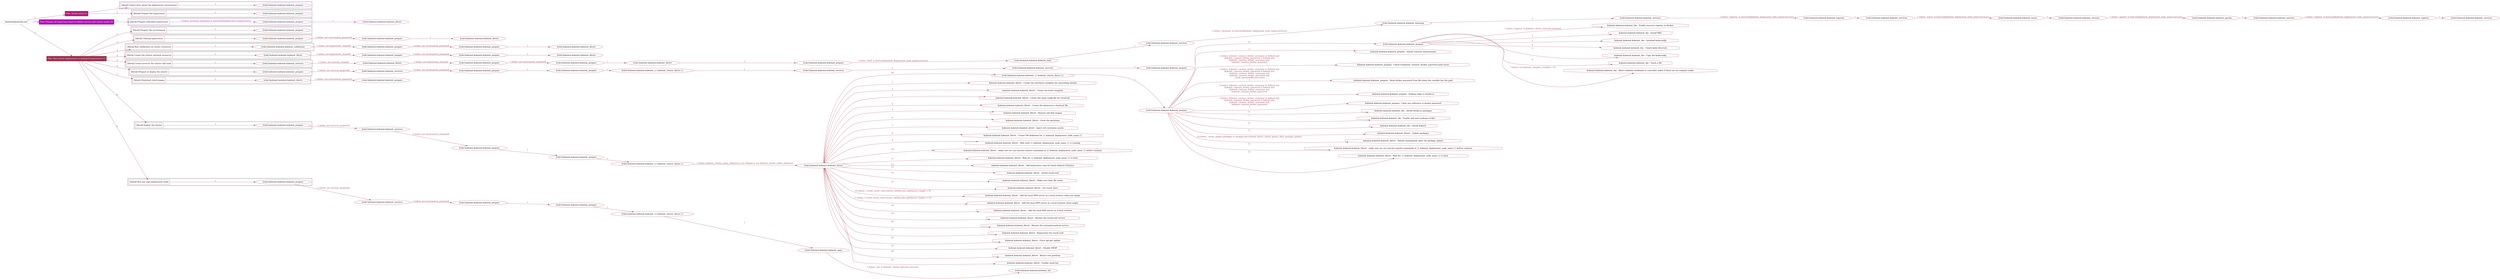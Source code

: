 digraph {
	graph [concentrate=true ordering=in rankdir=LR ratio=fill]
	edge [esep=5 sep=10]
	"kubeinit/playbook.yml" [id=root_node style=dotted]
	play_5dd5c391 [label="Play: Initial setup (1)" color="#af1d78" fontcolor="#ffffff" id=play_5dd5c391 shape=box style=filled tooltip=localhost]
	"kubeinit/playbook.yml" -> play_5dd5c391 [label="1 " color="#af1d78" fontcolor="#af1d78" id=edge_559ef8f7 labeltooltip="1 " tooltip="1 "]
	subgraph "kubeinit.kubeinit.kubeinit_prepare" {
		role_d53fbc7b [label="[role] kubeinit.kubeinit.kubeinit_prepare" color="#af1d78" id=role_d53fbc7b tooltip="kubeinit.kubeinit.kubeinit_prepare"]
	}
	subgraph "kubeinit.kubeinit.kubeinit_prepare" {
		role_564a8e4f [label="[role] kubeinit.kubeinit.kubeinit_prepare" color="#af1d78" id=role_564a8e4f tooltip="kubeinit.kubeinit.kubeinit_prepare"]
	}
	subgraph "Play: Initial setup (1)" {
		play_5dd5c391 -> block_3c5d9a2f [label=1 color="#af1d78" fontcolor="#af1d78" id=edge_f385c18a labeltooltip=1 tooltip=1]
		subgraph cluster_block_3c5d9a2f {
			block_3c5d9a2f [label="[block] Gather facts about the deployment environment" color="#af1d78" id=block_3c5d9a2f labeltooltip="Gather facts about the deployment environment" shape=box tooltip="Gather facts about the deployment environment"]
			block_3c5d9a2f -> role_d53fbc7b [label="1 " color="#af1d78" fontcolor="#af1d78" id=edge_14e29054 labeltooltip="1 " tooltip="1 "]
		}
		play_5dd5c391 -> block_4881af11 [label=2 color="#af1d78" fontcolor="#af1d78" id=edge_8399fa32 labeltooltip=2 tooltip=2]
		subgraph cluster_block_4881af11 {
			block_4881af11 [label="[block] Prepare the hypervisors" color="#af1d78" id=block_4881af11 labeltooltip="Prepare the hypervisors" shape=box tooltip="Prepare the hypervisors"]
			block_4881af11 -> role_564a8e4f [label="1 " color="#af1d78" fontcolor="#af1d78" id=edge_78f0b8b4 labeltooltip="1 " tooltip="1 "]
		}
	}
	play_f813817c [label="Play: Prepare all hypervisor hosts to deploy service and cluster nodes (0)" color="#b314b8" fontcolor="#ffffff" id=play_f813817c shape=box style=filled tooltip="Play: Prepare all hypervisor hosts to deploy service and cluster nodes (0)"]
	"kubeinit/playbook.yml" -> play_f813817c [label="2 " color="#b314b8" fontcolor="#b314b8" id=edge_cd6e5323 labeltooltip="2 " tooltip="2 "]
	subgraph "kubeinit.kubeinit.kubeinit_libvirt" {
		role_ce309c26 [label="[role] kubeinit.kubeinit.kubeinit_libvirt" color="#b314b8" id=role_ce309c26 tooltip="kubeinit.kubeinit.kubeinit_libvirt"]
	}
	subgraph "kubeinit.kubeinit.kubeinit_prepare" {
		role_69d53fec [label="[role] kubeinit.kubeinit.kubeinit_prepare" color="#b314b8" id=role_69d53fec tooltip="kubeinit.kubeinit.kubeinit_prepare"]
		role_69d53fec -> role_ce309c26 [label="1 " color="#b314b8" fontcolor="#b314b8" id=edge_1f736497 labeltooltip="1 " tooltip="1 "]
	}
	subgraph "Play: Prepare all hypervisor hosts to deploy service and cluster nodes (0)" {
		play_f813817c -> block_1de55a0c [label=1 color="#b314b8" fontcolor="#b314b8" id=edge_7cdb6e73 labeltooltip=1 tooltip=1]
		subgraph cluster_block_1de55a0c {
			block_1de55a0c [label="[block] Prepare individual hypervisors" color="#b314b8" id=block_1de55a0c labeltooltip="Prepare individual hypervisors" shape=box tooltip="Prepare individual hypervisors"]
			block_1de55a0c -> role_69d53fec [label="1 [when: inventory_hostname in hostvars['kubeinit-facts'].hypervisors]" color="#b314b8" fontcolor="#b314b8" id=edge_7bb1184c labeltooltip="1 [when: inventory_hostname in hostvars['kubeinit-facts'].hypervisors]" tooltip="1 [when: inventory_hostname in hostvars['kubeinit-facts'].hypervisors]"]
		}
	}
	play_48ee7562 [label="Play: Run cluster deployment on prepared hypervisors (1)" color="#9b314c" fontcolor="#ffffff" id=play_48ee7562 shape=box style=filled tooltip=localhost]
	"kubeinit/playbook.yml" -> play_48ee7562 [label="3 " color="#9b314c" fontcolor="#9b314c" id=edge_07d4e2d3 labeltooltip="3 " tooltip="3 "]
	subgraph "kubeinit.kubeinit.kubeinit_prepare" {
		role_509a771e [label="[role] kubeinit.kubeinit.kubeinit_prepare" color="#9b314c" id=role_509a771e tooltip="kubeinit.kubeinit.kubeinit_prepare"]
	}
	subgraph "kubeinit.kubeinit.kubeinit_libvirt" {
		role_7a7dd5fb [label="[role] kubeinit.kubeinit.kubeinit_libvirt" color="#9b314c" id=role_7a7dd5fb tooltip="kubeinit.kubeinit.kubeinit_libvirt"]
	}
	subgraph "kubeinit.kubeinit.kubeinit_prepare" {
		role_e8963a52 [label="[role] kubeinit.kubeinit.kubeinit_prepare" color="#9b314c" id=role_e8963a52 tooltip="kubeinit.kubeinit.kubeinit_prepare"]
		role_e8963a52 -> role_7a7dd5fb [label="1 " color="#9b314c" fontcolor="#9b314c" id=edge_0b75ec67 labeltooltip="1 " tooltip="1 "]
	}
	subgraph "kubeinit.kubeinit.kubeinit_prepare" {
		role_73508c2a [label="[role] kubeinit.kubeinit.kubeinit_prepare" color="#9b314c" id=role_73508c2a tooltip="kubeinit.kubeinit.kubeinit_prepare"]
		role_73508c2a -> role_e8963a52 [label="1 [when: not environment_prepared]" color="#9b314c" fontcolor="#9b314c" id=edge_33cba9ad labeltooltip="1 [when: not environment_prepared]" tooltip="1 [when: not environment_prepared]"]
	}
	subgraph "kubeinit.kubeinit.kubeinit_libvirt" {
		role_46089ff5 [label="[role] kubeinit.kubeinit.kubeinit_libvirt" color="#9b314c" id=role_46089ff5 tooltip="kubeinit.kubeinit.kubeinit_libvirt"]
	}
	subgraph "kubeinit.kubeinit.kubeinit_prepare" {
		role_86b29a49 [label="[role] kubeinit.kubeinit.kubeinit_prepare" color="#9b314c" id=role_86b29a49 tooltip="kubeinit.kubeinit.kubeinit_prepare"]
		role_86b29a49 -> role_46089ff5 [label="1 " color="#9b314c" fontcolor="#9b314c" id=edge_cdcfa5fc labeltooltip="1 " tooltip="1 "]
	}
	subgraph "kubeinit.kubeinit.kubeinit_prepare" {
		role_a8bf4f70 [label="[role] kubeinit.kubeinit.kubeinit_prepare" color="#9b314c" id=role_a8bf4f70 tooltip="kubeinit.kubeinit.kubeinit_prepare"]
		role_a8bf4f70 -> role_86b29a49 [label="1 [when: not environment_prepared]" color="#9b314c" fontcolor="#9b314c" id=edge_f0246670 labeltooltip="1 [when: not environment_prepared]" tooltip="1 [when: not environment_prepared]"]
	}
	subgraph "kubeinit.kubeinit.kubeinit_validations" {
		role_02afb123 [label="[role] kubeinit.kubeinit.kubeinit_validations" color="#9b314c" id=role_02afb123 tooltip="kubeinit.kubeinit.kubeinit_validations"]
		role_02afb123 -> role_a8bf4f70 [label="1 [when: not hypervisors_cleaned]" color="#9b314c" fontcolor="#9b314c" id=edge_0f9a520e labeltooltip="1 [when: not hypervisors_cleaned]" tooltip="1 [when: not hypervisors_cleaned]"]
	}
	subgraph "kubeinit.kubeinit.kubeinit_libvirt" {
		role_ee77c01b [label="[role] kubeinit.kubeinit.kubeinit_libvirt" color="#9b314c" id=role_ee77c01b tooltip="kubeinit.kubeinit.kubeinit_libvirt"]
	}
	subgraph "kubeinit.kubeinit.kubeinit_prepare" {
		role_8ec5a3e8 [label="[role] kubeinit.kubeinit.kubeinit_prepare" color="#9b314c" id=role_8ec5a3e8 tooltip="kubeinit.kubeinit.kubeinit_prepare"]
		role_8ec5a3e8 -> role_ee77c01b [label="1 " color="#9b314c" fontcolor="#9b314c" id=edge_e6f3ee3d labeltooltip="1 " tooltip="1 "]
	}
	subgraph "kubeinit.kubeinit.kubeinit_prepare" {
		role_ed32ac40 [label="[role] kubeinit.kubeinit.kubeinit_prepare" color="#9b314c" id=role_ed32ac40 tooltip="kubeinit.kubeinit.kubeinit_prepare"]
		role_ed32ac40 -> role_8ec5a3e8 [label="1 [when: not environment_prepared]" color="#9b314c" fontcolor="#9b314c" id=edge_f5418c04 labeltooltip="1 [when: not environment_prepared]" tooltip="1 [when: not environment_prepared]"]
	}
	subgraph "kubeinit.kubeinit.kubeinit_libvirt" {
		role_0de33bde [label="[role] kubeinit.kubeinit.kubeinit_libvirt" color="#9b314c" id=role_0de33bde tooltip="kubeinit.kubeinit.kubeinit_libvirt"]
		role_0de33bde -> role_ed32ac40 [label="1 [when: not hypervisors_cleaned]" color="#9b314c" fontcolor="#9b314c" id=edge_2a0d2163 labeltooltip="1 [when: not hypervisors_cleaned]" tooltip="1 [when: not hypervisors_cleaned]"]
	}
	subgraph "kubeinit.kubeinit.kubeinit_services" {
		role_1e9e5152 [label="[role] kubeinit.kubeinit.kubeinit_services" color="#9b314c" id=role_1e9e5152 tooltip="kubeinit.kubeinit.kubeinit_services"]
	}
	subgraph "kubeinit.kubeinit.kubeinit_registry" {
		role_c7410b63 [label="[role] kubeinit.kubeinit.kubeinit_registry" color="#9b314c" id=role_c7410b63 tooltip="kubeinit.kubeinit.kubeinit_registry"]
		role_c7410b63 -> role_1e9e5152 [label="1 " color="#9b314c" fontcolor="#9b314c" id=edge_b5fbe653 labeltooltip="1 " tooltip="1 "]
	}
	subgraph "kubeinit.kubeinit.kubeinit_services" {
		role_a56a739d [label="[role] kubeinit.kubeinit.kubeinit_services" color="#9b314c" id=role_a56a739d tooltip="kubeinit.kubeinit.kubeinit_services"]
		role_a56a739d -> role_c7410b63 [label="1 [when: 'registry' in hostvars[kubeinit_deployment_node_name].services]" color="#9b314c" fontcolor="#9b314c" id=edge_1089bbfe labeltooltip="1 [when: 'registry' in hostvars[kubeinit_deployment_node_name].services]" tooltip="1 [when: 'registry' in hostvars[kubeinit_deployment_node_name].services]"]
	}
	subgraph "kubeinit.kubeinit.kubeinit_apache" {
		role_91fabdee [label="[role] kubeinit.kubeinit.kubeinit_apache" color="#9b314c" id=role_91fabdee tooltip="kubeinit.kubeinit.kubeinit_apache"]
		role_91fabdee -> role_a56a739d [label="1 " color="#9b314c" fontcolor="#9b314c" id=edge_638d59bf labeltooltip="1 " tooltip="1 "]
	}
	subgraph "kubeinit.kubeinit.kubeinit_services" {
		role_2bfdaaee [label="[role] kubeinit.kubeinit.kubeinit_services" color="#9b314c" id=role_2bfdaaee tooltip="kubeinit.kubeinit.kubeinit_services"]
		role_2bfdaaee -> role_91fabdee [label="1 [when: 'apache' in hostvars[kubeinit_deployment_node_name].services]" color="#9b314c" fontcolor="#9b314c" id=edge_67458672 labeltooltip="1 [when: 'apache' in hostvars[kubeinit_deployment_node_name].services]" tooltip="1 [when: 'apache' in hostvars[kubeinit_deployment_node_name].services]"]
	}
	subgraph "kubeinit.kubeinit.kubeinit_nexus" {
		role_5ef3835c [label="[role] kubeinit.kubeinit.kubeinit_nexus" color="#9b314c" id=role_5ef3835c tooltip="kubeinit.kubeinit.kubeinit_nexus"]
		role_5ef3835c -> role_2bfdaaee [label="1 " color="#9b314c" fontcolor="#9b314c" id=edge_23c71780 labeltooltip="1 " tooltip="1 "]
	}
	subgraph "kubeinit.kubeinit.kubeinit_services" {
		role_a2f960a2 [label="[role] kubeinit.kubeinit.kubeinit_services" color="#9b314c" id=role_a2f960a2 tooltip="kubeinit.kubeinit.kubeinit_services"]
		role_a2f960a2 -> role_5ef3835c [label="1 [when: 'nexus' in hostvars[kubeinit_deployment_node_name].services]" color="#9b314c" fontcolor="#9b314c" id=edge_63c47e21 labeltooltip="1 [when: 'nexus' in hostvars[kubeinit_deployment_node_name].services]" tooltip="1 [when: 'nexus' in hostvars[kubeinit_deployment_node_name].services]"]
	}
	subgraph "kubeinit.kubeinit.kubeinit_haproxy" {
		role_51a8be13 [label="[role] kubeinit.kubeinit.kubeinit_haproxy" color="#9b314c" id=role_51a8be13 tooltip="kubeinit.kubeinit.kubeinit_haproxy"]
		role_51a8be13 -> role_a2f960a2 [label="1 " color="#9b314c" fontcolor="#9b314c" id=edge_194002f8 labeltooltip="1 " tooltip="1 "]
	}
	subgraph "kubeinit.kubeinit.kubeinit_services" {
		role_fba7ea27 [label="[role] kubeinit.kubeinit.kubeinit_services" color="#9b314c" id=role_fba7ea27 tooltip="kubeinit.kubeinit.kubeinit_services"]
		role_fba7ea27 -> role_51a8be13 [label="1 [when: 'haproxy' in hostvars[kubeinit_deployment_node_name].services]" color="#9b314c" fontcolor="#9b314c" id=edge_2c0f5580 labeltooltip="1 [when: 'haproxy' in hostvars[kubeinit_deployment_node_name].services]" tooltip="1 [when: 'haproxy' in hostvars[kubeinit_deployment_node_name].services]"]
	}
	subgraph "kubeinit.kubeinit.kubeinit_dnsmasq" {
		role_aad7f8f3 [label="[role] kubeinit.kubeinit.kubeinit_dnsmasq" color="#9b314c" id=role_aad7f8f3 tooltip="kubeinit.kubeinit.kubeinit_dnsmasq"]
		role_aad7f8f3 -> role_fba7ea27 [label="1 " color="#9b314c" fontcolor="#9b314c" id=edge_db4f112c labeltooltip="1 " tooltip="1 "]
	}
	subgraph "kubeinit.kubeinit.kubeinit_services" {
		role_b7d081fc [label="[role] kubeinit.kubeinit.kubeinit_services" color="#9b314c" id=role_b7d081fc tooltip="kubeinit.kubeinit.kubeinit_services"]
		role_b7d081fc -> role_aad7f8f3 [label="1 [when: 'dnsmasq' in hostvars[kubeinit_deployment_node_name].services]" color="#9b314c" fontcolor="#9b314c" id=edge_1d557527 labeltooltip="1 [when: 'dnsmasq' in hostvars[kubeinit_deployment_node_name].services]" tooltip="1 [when: 'dnsmasq' in hostvars[kubeinit_deployment_node_name].services]"]
	}
	subgraph "kubeinit.kubeinit.kubeinit_bind" {
		role_7096c47a [label="[role] kubeinit.kubeinit.kubeinit_bind" color="#9b314c" id=role_7096c47a tooltip="kubeinit.kubeinit.kubeinit_bind"]
		role_7096c47a -> role_b7d081fc [label="1 " color="#9b314c" fontcolor="#9b314c" id=edge_8a1cb670 labeltooltip="1 " tooltip="1 "]
	}
	subgraph "kubeinit.kubeinit.kubeinit_prepare" {
		role_01e5e150 [label="[role] kubeinit.kubeinit.kubeinit_prepare" color="#9b314c" id=role_01e5e150 tooltip="kubeinit.kubeinit.kubeinit_prepare"]
		role_01e5e150 -> role_7096c47a [label="1 [when: 'bind' in hostvars[kubeinit_deployment_node_name].services]" color="#9b314c" fontcolor="#9b314c" id=edge_7dada013 labeltooltip="1 [when: 'bind' in hostvars[kubeinit_deployment_node_name].services]" tooltip="1 [when: 'bind' in hostvars[kubeinit_deployment_node_name].services]"]
	}
	subgraph "kubeinit.kubeinit.kubeinit_libvirt" {
		role_cf0a2115 [label="[role] kubeinit.kubeinit.kubeinit_libvirt" color="#9b314c" id=role_cf0a2115 tooltip="kubeinit.kubeinit.kubeinit_libvirt"]
		role_cf0a2115 -> role_01e5e150 [label="1 " color="#9b314c" fontcolor="#9b314c" id=edge_abe80b82 labeltooltip="1 " tooltip="1 "]
	}
	subgraph "kubeinit.kubeinit.kubeinit_prepare" {
		role_fe4b487c [label="[role] kubeinit.kubeinit.kubeinit_prepare" color="#9b314c" id=role_fe4b487c tooltip="kubeinit.kubeinit.kubeinit_prepare"]
		role_fe4b487c -> role_cf0a2115 [label="1 " color="#9b314c" fontcolor="#9b314c" id=edge_88fc867c labeltooltip="1 " tooltip="1 "]
	}
	subgraph "kubeinit.kubeinit.kubeinit_prepare" {
		role_39b86284 [label="[role] kubeinit.kubeinit.kubeinit_prepare" color="#9b314c" id=role_39b86284 tooltip="kubeinit.kubeinit.kubeinit_prepare"]
		role_39b86284 -> role_fe4b487c [label="1 [when: not environment_prepared]" color="#9b314c" fontcolor="#9b314c" id=edge_f6986c6c labeltooltip="1 [when: not environment_prepared]" tooltip="1 [when: not environment_prepared]"]
	}
	subgraph "kubeinit.kubeinit.kubeinit_libvirt" {
		role_86684ffd [label="[role] kubeinit.kubeinit.kubeinit_libvirt" color="#9b314c" id=role_86684ffd tooltip="kubeinit.kubeinit.kubeinit_libvirt"]
		role_86684ffd -> role_39b86284 [label="1 [when: not hypervisors_cleaned]" color="#9b314c" fontcolor="#9b314c" id=edge_5d7650a3 labeltooltip="1 [when: not hypervisors_cleaned]" tooltip="1 [when: not hypervisors_cleaned]"]
	}
	subgraph "kubeinit.kubeinit.kubeinit_services" {
		role_2d5d62a8 [label="[role] kubeinit.kubeinit.kubeinit_services" color="#9b314c" id=role_2d5d62a8 tooltip="kubeinit.kubeinit.kubeinit_services"]
		role_2d5d62a8 -> role_86684ffd [label="1 [when: not network_created]" color="#9b314c" fontcolor="#9b314c" id=edge_f4e64e56 labeltooltip="1 [when: not network_created]" tooltip="1 [when: not network_created]"]
	}
	subgraph "kubeinit.kubeinit.kubeinit_prepare" {
		role_f03bde4c [label="[role] kubeinit.kubeinit.kubeinit_prepare" color="#9b314c" id=role_f03bde4c tooltip="kubeinit.kubeinit.kubeinit_prepare"]
	}
	subgraph "kubeinit.kubeinit.kubeinit_services" {
		role_731f6a24 [label="[role] kubeinit.kubeinit.kubeinit_services" color="#9b314c" id=role_731f6a24 tooltip="kubeinit.kubeinit.kubeinit_services"]
		role_731f6a24 -> role_f03bde4c [label="1 " color="#9b314c" fontcolor="#9b314c" id=edge_98b722db labeltooltip="1 " tooltip="1 "]
	}
	subgraph "kubeinit.kubeinit.kubeinit_services" {
		role_6bbdc6de [label="[role] kubeinit.kubeinit.kubeinit_services" color="#9b314c" id=role_6bbdc6de tooltip="kubeinit.kubeinit.kubeinit_services"]
		role_6bbdc6de -> role_731f6a24 [label="1 " color="#9b314c" fontcolor="#9b314c" id=edge_2887fdca labeltooltip="1 " tooltip="1 "]
	}
	subgraph "kubeinit.kubeinit.kubeinit_{{ kubeinit_cluster_distro }}" {
		role_19f9a447 [label="[role] kubeinit.kubeinit.kubeinit_{{ kubeinit_cluster_distro }}" color="#9b314c" id=role_19f9a447 tooltip="kubeinit.kubeinit.kubeinit_{{ kubeinit_cluster_distro }}"]
		role_19f9a447 -> role_6bbdc6de [label="1 " color="#9b314c" fontcolor="#9b314c" id=edge_740e9a60 labeltooltip="1 " tooltip="1 "]
	}
	subgraph "kubeinit.kubeinit.kubeinit_prepare" {
		role_68f159a6 [label="[role] kubeinit.kubeinit.kubeinit_prepare" color="#9b314c" id=role_68f159a6 tooltip="kubeinit.kubeinit.kubeinit_prepare"]
		role_68f159a6 -> role_19f9a447 [label="1 " color="#9b314c" fontcolor="#9b314c" id=edge_511cc197 labeltooltip="1 " tooltip="1 "]
	}
	subgraph "kubeinit.kubeinit.kubeinit_prepare" {
		role_5ac70c19 [label="[role] kubeinit.kubeinit.kubeinit_prepare" color="#9b314c" id=role_5ac70c19 tooltip="kubeinit.kubeinit.kubeinit_prepare"]
		role_5ac70c19 -> role_68f159a6 [label="1 " color="#9b314c" fontcolor="#9b314c" id=edge_3e19ac3a labeltooltip="1 " tooltip="1 "]
	}
	subgraph "kubeinit.kubeinit.kubeinit_services" {
		role_e7da9b86 [label="[role] kubeinit.kubeinit.kubeinit_services" color="#9b314c" id=role_e7da9b86 tooltip="kubeinit.kubeinit.kubeinit_services"]
		role_e7da9b86 -> role_5ac70c19 [label="1 [when: not environment_prepared]" color="#9b314c" fontcolor="#9b314c" id=edge_f0e6945b labeltooltip="1 [when: not environment_prepared]" tooltip="1 [when: not environment_prepared]"]
	}
	subgraph "kubeinit.kubeinit.kubeinit_prepare" {
		role_cc6eb2ee [label="[role] kubeinit.kubeinit.kubeinit_prepare" color="#9b314c" id=role_cc6eb2ee tooltip="kubeinit.kubeinit.kubeinit_prepare"]
		role_cc6eb2ee -> role_e7da9b86 [label="1 [when: not services_prepared]" color="#9b314c" fontcolor="#9b314c" id=edge_4f2d3410 labeltooltip="1 [when: not services_prepared]" tooltip="1 [when: not services_prepared]"]
	}
	subgraph "kubeinit.kubeinit.kubeinit_prepare" {
		role_5aa7a822 [label="[role] kubeinit.kubeinit.kubeinit_prepare" color="#9b314c" id=role_5aa7a822 tooltip="kubeinit.kubeinit.kubeinit_prepare"]
	}
	subgraph "kubeinit.kubeinit.kubeinit_libvirt" {
		role_f654f837 [label="[role] kubeinit.kubeinit.kubeinit_libvirt" color="#9b314c" id=role_f654f837 tooltip="kubeinit.kubeinit.kubeinit_libvirt"]
		role_f654f837 -> role_5aa7a822 [label="1 [when: not environment_prepared]" color="#9b314c" fontcolor="#9b314c" id=edge_0e1d091b labeltooltip="1 [when: not environment_prepared]" tooltip="1 [when: not environment_prepared]"]
	}
	subgraph "kubeinit.kubeinit.kubeinit_prepare" {
		role_14b4d4aa [label="[role] kubeinit.kubeinit.kubeinit_prepare" color="#9b314c" id=role_14b4d4aa tooltip="kubeinit.kubeinit.kubeinit_prepare"]
		task_e895fb17 [label="kubeinit.kubeinit.kubeinit_rke : Enable insecure registry in Docker" color="#9b314c" id=task_e895fb17 shape=octagon tooltip="kubeinit.kubeinit.kubeinit_rke : Enable insecure registry in Docker"]
		role_14b4d4aa -> task_e895fb17 [label="1 [when: 'registry' in kubeinit_cluster_hostvars.services]" color="#9b314c" fontcolor="#9b314c" id=edge_e4ff4ae6 labeltooltip="1 [when: 'registry' in kubeinit_cluster_hostvars.services]" tooltip="1 [when: 'registry' in kubeinit_cluster_hostvars.services]"]
		task_db8a4026 [label="kubeinit.kubeinit.kubeinit_rke : Install RKE" color="#9b314c" id=task_db8a4026 shape=octagon tooltip="kubeinit.kubeinit.kubeinit_rke : Install RKE"]
		role_14b4d4aa -> task_db8a4026 [label="2 " color="#9b314c" fontcolor="#9b314c" id=edge_0a517e2a labeltooltip="2 " tooltip="2 "]
		task_afa202f0 [label="kubeinit.kubeinit.kubeinit_rke : Autoload kubeconfig" color="#9b314c" id=task_afa202f0 shape=octagon tooltip="kubeinit.kubeinit.kubeinit_rke : Autoload kubeconfig"]
		role_14b4d4aa -> task_afa202f0 [label="3 " color="#9b314c" fontcolor="#9b314c" id=edge_748604a2 labeltooltip="3 " tooltip="3 "]
		task_a3d2638a [label="kubeinit.kubeinit.kubeinit_rke : Create kube directory" color="#9b314c" id=task_a3d2638a shape=octagon tooltip="kubeinit.kubeinit.kubeinit_rke : Create kube directory"]
		role_14b4d4aa -> task_a3d2638a [label="4 " color="#9b314c" fontcolor="#9b314c" id=edge_a2e8779c labeltooltip="4 " tooltip="4 "]
		task_256c583c [label="kubeinit.kubeinit.kubeinit_rke : Copy the kubeconfig" color="#9b314c" id=task_256c583c shape=octagon tooltip="kubeinit.kubeinit.kubeinit_rke : Copy the kubeconfig"]
		role_14b4d4aa -> task_256c583c [label="5 " color="#9b314c" fontcolor="#9b314c" id=edge_3155d24b labeltooltip="5 " tooltip="5 "]
		task_6eddf747 [label="kubeinit.kubeinit.kubeinit_rke : Touch a file" color="#9b314c" id=task_6eddf747 shape=octagon tooltip="kubeinit.kubeinit.kubeinit_rke : Touch a file"]
		role_14b4d4aa -> task_6eddf747 [label="6 " color="#9b314c" fontcolor="#9b314c" id=edge_1cb25847 labeltooltip="6 " tooltip="6 "]
		task_ca750198 [label="kubeinit.kubeinit.kubeinit_rke : Allow schedule workloads in controller nodes if there are no compute nodes" color="#9b314c" id=task_ca750198 shape=octagon tooltip="kubeinit.kubeinit.kubeinit_rke : Allow schedule workloads in controller nodes if there are no compute nodes"]
		role_14b4d4aa -> task_ca750198 [label="7 [when: not kubeinit_compute_count|int > 0]" color="#9b314c" fontcolor="#9b314c" id=edge_097d5a8e labeltooltip="7 [when: not kubeinit_compute_count|int > 0]" tooltip="7 [when: not kubeinit_compute_count|int > 0]"]
	}
	subgraph "kubeinit.kubeinit.kubeinit_prepare" {
		role_f9197ef4 [label="[role] kubeinit.kubeinit.kubeinit_prepare" color="#9b314c" id=role_f9197ef4 tooltip="kubeinit.kubeinit.kubeinit_prepare"]
		task_548f8c7b [label="kubeinit.kubeinit.kubeinit_prepare : Install common requirements" color="#9b314c" id=task_548f8c7b shape=octagon tooltip="kubeinit.kubeinit.kubeinit_prepare : Install common requirements"]
		role_f9197ef4 -> task_548f8c7b [label="1 " color="#9b314c" fontcolor="#9b314c" id=edge_faa8c506 labeltooltip="1 " tooltip="1 "]
		task_1ce510f4 [label="kubeinit.kubeinit.kubeinit_prepare : Check if kubeinit_common_docker_password path exists" color="#9b314c" id=task_1ce510f4 shape=octagon tooltip="kubeinit.kubeinit.kubeinit_prepare : Check if kubeinit_common_docker_password path exists"]
		role_f9197ef4 -> task_1ce510f4 [label="2 [when: kubeinit_common_docker_username is defined and
kubeinit_common_docker_password is defined and
kubeinit_common_docker_username and
kubeinit_common_docker_password
]" color="#9b314c" fontcolor="#9b314c" id=edge_cfbffb0f labeltooltip="2 [when: kubeinit_common_docker_username is defined and
kubeinit_common_docker_password is defined and
kubeinit_common_docker_username and
kubeinit_common_docker_password
]" tooltip="2 [when: kubeinit_common_docker_username is defined and
kubeinit_common_docker_password is defined and
kubeinit_common_docker_username and
kubeinit_common_docker_password
]"]
		task_885b4d22 [label="kubeinit.kubeinit.kubeinit_prepare : Read docker password from file when the variable has the path" color="#9b314c" id=task_885b4d22 shape=octagon tooltip="kubeinit.kubeinit.kubeinit_prepare : Read docker password from file when the variable has the path"]
		role_f9197ef4 -> task_885b4d22 [label="3 [when: kubeinit_common_docker_username is defined and
kubeinit_common_docker_password is defined and
kubeinit_common_docker_username and
kubeinit_common_docker_password and
_result_passwordfile.stat.exists
]" color="#9b314c" fontcolor="#9b314c" id=edge_8ddbc680 labeltooltip="3 [when: kubeinit_common_docker_username is defined and
kubeinit_common_docker_password is defined and
kubeinit_common_docker_username and
kubeinit_common_docker_password and
_result_passwordfile.stat.exists
]" tooltip="3 [when: kubeinit_common_docker_username is defined and
kubeinit_common_docker_password is defined and
kubeinit_common_docker_username and
kubeinit_common_docker_password and
_result_passwordfile.stat.exists
]"]
		task_b8cda99e [label="kubeinit.kubeinit.kubeinit_prepare : Podman login to docker.io" color="#9b314c" id=task_b8cda99e shape=octagon tooltip="kubeinit.kubeinit.kubeinit_prepare : Podman login to docker.io"]
		role_f9197ef4 -> task_b8cda99e [label="4 [when: kubeinit_common_docker_username is defined and
kubeinit_common_docker_password is defined and
kubeinit_common_docker_username and
kubeinit_common_docker_password
]" color="#9b314c" fontcolor="#9b314c" id=edge_4b964c14 labeltooltip="4 [when: kubeinit_common_docker_username is defined and
kubeinit_common_docker_password is defined and
kubeinit_common_docker_username and
kubeinit_common_docker_password
]" tooltip="4 [when: kubeinit_common_docker_username is defined and
kubeinit_common_docker_password is defined and
kubeinit_common_docker_username and
kubeinit_common_docker_password
]"]
		task_4694024b [label="kubeinit.kubeinit.kubeinit_prepare : Clear any reference to docker password" color="#9b314c" id=task_4694024b shape=octagon tooltip="kubeinit.kubeinit.kubeinit_prepare : Clear any reference to docker password"]
		role_f9197ef4 -> task_4694024b [label="5 [when: kubeinit_common_docker_username is defined and
kubeinit_common_docker_password is defined and
kubeinit_common_docker_username and
kubeinit_common_docker_password
]" color="#9b314c" fontcolor="#9b314c" id=edge_9a70fcc9 labeltooltip="5 [when: kubeinit_common_docker_username is defined and
kubeinit_common_docker_password is defined and
kubeinit_common_docker_username and
kubeinit_common_docker_password
]" tooltip="5 [when: kubeinit_common_docker_username is defined and
kubeinit_common_docker_password is defined and
kubeinit_common_docker_username and
kubeinit_common_docker_password
]"]
		task_0c63d3c7 [label="kubeinit.kubeinit.kubeinit_rke : Install docker.io packages" color="#9b314c" id=task_0c63d3c7 shape=octagon tooltip="kubeinit.kubeinit.kubeinit_rke : Install docker.io packages"]
		role_f9197ef4 -> task_0c63d3c7 [label="6 " color="#9b314c" fontcolor="#9b314c" id=edge_54fdefdd labeltooltip="6 " tooltip="6 "]
		task_0a777655 [label="kubeinit.kubeinit.kubeinit_rke : Enable and start podman.socket" color="#9b314c" id=task_0a777655 shape=octagon tooltip="kubeinit.kubeinit.kubeinit_rke : Enable and start podman.socket"]
		role_f9197ef4 -> task_0a777655 [label="7 " color="#9b314c" fontcolor="#9b314c" id=edge_a2185a61 labeltooltip="7 " tooltip="7 "]
		task_4d84a684 [label="kubeinit.kubeinit.kubeinit_rke : Install kubectl" color="#9b314c" id=task_4d84a684 shape=octagon tooltip="kubeinit.kubeinit.kubeinit_rke : Install kubectl"]
		role_f9197ef4 -> task_4d84a684 [label="8 " color="#9b314c" fontcolor="#9b314c" id=edge_42424456 labeltooltip="8 " tooltip="8 "]
		task_a35c7c0f [label="kubeinit.kubeinit.kubeinit_libvirt : Update packages" color="#9b314c" id=task_a35c7c0f shape=octagon tooltip="kubeinit.kubeinit.kubeinit_libvirt : Update packages"]
		role_f9197ef4 -> task_a35c7c0f [label="9 " color="#9b314c" fontcolor="#9b314c" id=edge_3394c86a labeltooltip="9 " tooltip="9 "]
		task_26c63554 [label="kubeinit.kubeinit.kubeinit_libvirt : Reboot immediately after the package update" color="#9b314c" id=task_26c63554 shape=octagon tooltip="kubeinit.kubeinit.kubeinit_libvirt : Reboot immediately after the package update"]
		role_f9197ef4 -> task_26c63554 [label="10 [when: _result_update_packages is changed and kubeinit_libvirt_reboot_guests_after_package_update]" color="#9b314c" fontcolor="#9b314c" id=edge_b728ca3a labeltooltip="10 [when: _result_update_packages is changed and kubeinit_libvirt_reboot_guests_after_package_update]" tooltip="10 [when: _result_update_packages is changed and kubeinit_libvirt_reboot_guests_after_package_update]"]
		task_fc691bec [label="kubeinit.kubeinit.kubeinit_libvirt : make sure we can execute remote commands in {{ kubeinit_deployment_node_name }} before continue" color="#9b314c" id=task_fc691bec shape=octagon tooltip="kubeinit.kubeinit.kubeinit_libvirt : make sure we can execute remote commands in {{ kubeinit_deployment_node_name }} before continue"]
		role_f9197ef4 -> task_fc691bec [label="11 " color="#9b314c" fontcolor="#9b314c" id=edge_2fa7e8b2 labeltooltip="11 " tooltip="11 "]
		task_13ad4b4b [label="kubeinit.kubeinit.kubeinit_libvirt : Wait for {{ kubeinit_deployment_node_name }} to boot" color="#9b314c" id=task_13ad4b4b shape=octagon tooltip="kubeinit.kubeinit.kubeinit_libvirt : Wait for {{ kubeinit_deployment_node_name }} to boot"]
		role_f9197ef4 -> task_13ad4b4b [label="12 " color="#9b314c" fontcolor="#9b314c" id=edge_ddc328a7 labeltooltip="12 " tooltip="12 "]
		role_f9197ef4 -> role_14b4d4aa [label="13 " color="#9b314c" fontcolor="#9b314c" id=edge_a2827ab9 labeltooltip="13 " tooltip="13 "]
	}
	subgraph "kubeinit.kubeinit.kubeinit_{{ kubeinit_cluster_distro }}" {
		role_2b521d3a [label="[role] kubeinit.kubeinit.kubeinit_{{ kubeinit_cluster_distro }}" color="#9b314c" id=role_2b521d3a tooltip="kubeinit.kubeinit.kubeinit_{{ kubeinit_cluster_distro }}"]
		role_2b521d3a -> role_f9197ef4 [label="1 " color="#9b314c" fontcolor="#9b314c" id=edge_8e34e777 labeltooltip="1 " tooltip="1 "]
	}
	subgraph "kubeinit.kubeinit.kubeinit_libvirt" {
		role_b409ae0d [label="[role] kubeinit.kubeinit.kubeinit_libvirt" color="#9b314c" id=role_b409ae0d tooltip="kubeinit.kubeinit.kubeinit_libvirt"]
		task_e6f8d810 [label="kubeinit.kubeinit.kubeinit_libvirt : Create the interfaces template for networking details" color="#9b314c" id=task_e6f8d810 shape=octagon tooltip="kubeinit.kubeinit.kubeinit_libvirt : Create the interfaces template for networking details"]
		role_b409ae0d -> task_e6f8d810 [label="1 " color="#9b314c" fontcolor="#9b314c" id=edge_558e7860 labeltooltip="1 " tooltip="1 "]
		task_fb94a5b0 [label="kubeinit.kubeinit.kubeinit_libvirt : Create the hosts template" color="#9b314c" id=task_fb94a5b0 shape=octagon tooltip="kubeinit.kubeinit.kubeinit_libvirt : Create the hosts template"]
		role_b409ae0d -> task_fb94a5b0 [label="2 " color="#9b314c" fontcolor="#9b314c" id=edge_87d752af labeltooltip="2 " tooltip="2 "]
		task_bd0ecb23 [label="kubeinit.kubeinit.kubeinit_libvirt : Create the main config file for cloud-init" color="#9b314c" id=task_bd0ecb23 shape=octagon tooltip="kubeinit.kubeinit.kubeinit_libvirt : Create the main config file for cloud-init"]
		role_b409ae0d -> task_bd0ecb23 [label="3 " color="#9b314c" fontcolor="#9b314c" id=edge_810db0f2 labeltooltip="3 " tooltip="3 "]
		task_78dbbb17 [label="kubeinit.kubeinit.kubeinit_libvirt : Create the datasource cloud-init file" color="#9b314c" id=task_78dbbb17 shape=octagon tooltip="kubeinit.kubeinit.kubeinit_libvirt : Create the datasource cloud-init file"]
		role_b409ae0d -> task_78dbbb17 [label="4 " color="#9b314c" fontcolor="#9b314c" id=edge_df45f98d labeltooltip="4 " tooltip="4 "]
		task_995b7f41 [label="kubeinit.kubeinit.kubeinit_libvirt : Remove old disk images" color="#9b314c" id=task_995b7f41 shape=octagon tooltip="kubeinit.kubeinit.kubeinit_libvirt : Remove old disk images"]
		role_b409ae0d -> task_995b7f41 [label="5 " color="#9b314c" fontcolor="#9b314c" id=edge_f94586c8 labeltooltip="5 " tooltip="5 "]
		task_86cefa6e [label="kubeinit.kubeinit.kubeinit_libvirt : Grow the partitions" color="#9b314c" id=task_86cefa6e shape=octagon tooltip="kubeinit.kubeinit.kubeinit_libvirt : Grow the partitions"]
		role_b409ae0d -> task_86cefa6e [label="6 " color="#9b314c" fontcolor="#9b314c" id=edge_c62c2e5d labeltooltip="6 " tooltip="6 "]
		task_69736b98 [label="kubeinit.kubeinit.kubeinit_libvirt : Inject virt-customize assets" color="#9b314c" id=task_69736b98 shape=octagon tooltip="kubeinit.kubeinit.kubeinit_libvirt : Inject virt-customize assets"]
		role_b409ae0d -> task_69736b98 [label="7 " color="#9b314c" fontcolor="#9b314c" id=edge_006933fc labeltooltip="7 " tooltip="7 "]
		task_67a3e60e [label="kubeinit.kubeinit.kubeinit_libvirt : Create VM definition for {{ kubeinit_deployment_node_name }}" color="#9b314c" id=task_67a3e60e shape=octagon tooltip="kubeinit.kubeinit.kubeinit_libvirt : Create VM definition for {{ kubeinit_deployment_node_name }}"]
		role_b409ae0d -> task_67a3e60e [label="8 " color="#9b314c" fontcolor="#9b314c" id=edge_1d703a16 labeltooltip="8 " tooltip="8 "]
		task_e3f0eda6 [label="kubeinit.kubeinit.kubeinit_libvirt : Wait until {{ kubeinit_deployment_node_name }} is running" color="#9b314c" id=task_e3f0eda6 shape=octagon tooltip="kubeinit.kubeinit.kubeinit_libvirt : Wait until {{ kubeinit_deployment_node_name }} is running"]
		role_b409ae0d -> task_e3f0eda6 [label="9 " color="#9b314c" fontcolor="#9b314c" id=edge_cc9211b7 labeltooltip="9 " tooltip="9 "]
		task_f0eb7251 [label="kubeinit.kubeinit.kubeinit_libvirt : make sure we can execute remote commands in {{ kubeinit_deployment_node_name }} before continue" color="#9b314c" id=task_f0eb7251 shape=octagon tooltip="kubeinit.kubeinit.kubeinit_libvirt : make sure we can execute remote commands in {{ kubeinit_deployment_node_name }} before continue"]
		role_b409ae0d -> task_f0eb7251 [label="10 " color="#9b314c" fontcolor="#9b314c" id=edge_3f983b9b labeltooltip="10 " tooltip="10 "]
		task_5f1d6a57 [label="kubeinit.kubeinit.kubeinit_libvirt : Wait for {{ kubeinit_deployment_node_name }} to boot" color="#9b314c" id=task_5f1d6a57 shape=octagon tooltip="kubeinit.kubeinit.kubeinit_libvirt : Wait for {{ kubeinit_deployment_node_name }} to boot"]
		role_b409ae0d -> task_5f1d6a57 [label="11 " color="#9b314c" fontcolor="#9b314c" id=edge_5c060d04 labeltooltip="11 " tooltip="11 "]
		task_c8ff64e9 [label="kubeinit.kubeinit.kubeinit_libvirt : Add kubernetes repo for latest kubectl (Ubuntu)" color="#9b314c" id=task_c8ff64e9 shape=octagon tooltip="kubeinit.kubeinit.kubeinit_libvirt : Add kubernetes repo for latest kubectl (Ubuntu)"]
		role_b409ae0d -> task_c8ff64e9 [label="12 " color="#9b314c" fontcolor="#9b314c" id=edge_d26d1c7b labeltooltip="12 " tooltip="12 "]
		task_52017ee4 [label="kubeinit.kubeinit.kubeinit_libvirt : Install resolvconf" color="#9b314c" id=task_52017ee4 shape=octagon tooltip="kubeinit.kubeinit.kubeinit_libvirt : Install resolvconf"]
		role_b409ae0d -> task_52017ee4 [label="13 " color="#9b314c" fontcolor="#9b314c" id=edge_ac87acf9 labeltooltip="13 " tooltip="13 "]
		task_a2c56ea5 [label="kubeinit.kubeinit.kubeinit_libvirt : Make sure base file exists" color="#9b314c" id=task_a2c56ea5 shape=octagon tooltip="kubeinit.kubeinit.kubeinit_libvirt : Make sure base file exists"]
		role_b409ae0d -> task_a2c56ea5 [label="14 " color="#9b314c" fontcolor="#9b314c" id=edge_c5aebb5e labeltooltip="14 " tooltip="14 "]
		task_420b0672 [label="kubeinit.kubeinit.kubeinit_libvirt : Get resolv lines" color="#9b314c" id=task_420b0672 shape=octagon tooltip="kubeinit.kubeinit.kubeinit_libvirt : Get resolv lines"]
		role_b409ae0d -> task_420b0672 [label="15 " color="#9b314c" fontcolor="#9b314c" id=edge_4defff36 labeltooltip="15 " tooltip="15 "]
		task_7b7cdbf0 [label="kubeinit.kubeinit.kubeinit_libvirt : Add the local DNS server as a local resolver when not empty" color="#9b314c" id=task_7b7cdbf0 shape=octagon tooltip="kubeinit.kubeinit.kubeinit_libvirt : Add the local DNS server as a local resolver when not empty"]
		role_b409ae0d -> task_7b7cdbf0 [label="16 [when: (_result_resolv_conf.content | b64decode).splitlines() | length > 0]" color="#9b314c" fontcolor="#9b314c" id=edge_e0a9ecd2 labeltooltip="16 [when: (_result_resolv_conf.content | b64decode).splitlines() | length > 0]" tooltip="16 [when: (_result_resolv_conf.content | b64decode).splitlines() | length > 0]"]
		task_7fce7c74 [label="kubeinit.kubeinit.kubeinit_libvirt : Add the local DNS server as a local resolver when empty" color="#9b314c" id=task_7fce7c74 shape=octagon tooltip="kubeinit.kubeinit.kubeinit_libvirt : Add the local DNS server as a local resolver when empty"]
		role_b409ae0d -> task_7fce7c74 [label="17 [when: (_result_resolv_conf.content | b64decode).splitlines() | length == 0]" color="#9b314c" fontcolor="#9b314c" id=edge_0b4f14a5 labeltooltip="17 [when: (_result_resolv_conf.content | b64decode).splitlines() | length == 0]" tooltip="17 [when: (_result_resolv_conf.content | b64decode).splitlines() | length == 0]"]
		task_38cd3c07 [label="kubeinit.kubeinit.kubeinit_libvirt : Add the local DNS server as a local resolver" color="#9b314c" id=task_38cd3c07 shape=octagon tooltip="kubeinit.kubeinit.kubeinit_libvirt : Add the local DNS server as a local resolver"]
		role_b409ae0d -> task_38cd3c07 [label="18 " color="#9b314c" fontcolor="#9b314c" id=edge_c2618aba labeltooltip="18 " tooltip="18 "]
		task_93c91dae [label="kubeinit.kubeinit.kubeinit_libvirt : Restart the resolvconf service" color="#9b314c" id=task_93c91dae shape=octagon tooltip="kubeinit.kubeinit.kubeinit_libvirt : Restart the resolvconf service"]
		role_b409ae0d -> task_93c91dae [label="19 " color="#9b314c" fontcolor="#9b314c" id=edge_2afaff14 labeltooltip="19 " tooltip="19 "]
		task_55e0d70d [label="kubeinit.kubeinit.kubeinit_libvirt : Restart the systemd-resolved service" color="#9b314c" id=task_55e0d70d shape=octagon tooltip="kubeinit.kubeinit.kubeinit_libvirt : Restart the systemd-resolved service"]
		role_b409ae0d -> task_55e0d70d [label="20 " color="#9b314c" fontcolor="#9b314c" id=edge_50117f15 labeltooltip="20 " tooltip="20 "]
		task_5da1fde4 [label="kubeinit.kubeinit.kubeinit_libvirt : Regenerate the resolv.conf" color="#9b314c" id=task_5da1fde4 shape=octagon tooltip="kubeinit.kubeinit.kubeinit_libvirt : Regenerate the resolv.conf"]
		role_b409ae0d -> task_5da1fde4 [label="21 " color="#9b314c" fontcolor="#9b314c" id=edge_3ec52dea labeltooltip="21 " tooltip="21 "]
		task_1833d97e [label="kubeinit.kubeinit.kubeinit_libvirt : Force apt-get update" color="#9b314c" id=task_1833d97e shape=octagon tooltip="kubeinit.kubeinit.kubeinit_libvirt : Force apt-get update"]
		role_b409ae0d -> task_1833d97e [label="22 " color="#9b314c" fontcolor="#9b314c" id=edge_e7a0ec6c labeltooltip="22 " tooltip="22 "]
		task_c1b6dfd4 [label="kubeinit.kubeinit.kubeinit_libvirt : Disable SWAP" color="#9b314c" id=task_c1b6dfd4 shape=octagon tooltip="kubeinit.kubeinit.kubeinit_libvirt : Disable SWAP"]
		role_b409ae0d -> task_c1b6dfd4 [label="23 " color="#9b314c" fontcolor="#9b314c" id=edge_6ea996a8 labeltooltip="23 " tooltip="23 "]
		task_8d6277e8 [label="kubeinit.kubeinit.kubeinit_libvirt : Resize root partition" color="#9b314c" id=task_8d6277e8 shape=octagon tooltip="kubeinit.kubeinit.kubeinit_libvirt : Resize root partition"]
		role_b409ae0d -> task_8d6277e8 [label="24 " color="#9b314c" fontcolor="#9b314c" id=edge_42c55505 labeltooltip="24 " tooltip="24 "]
		task_a6f94b31 [label="kubeinit.kubeinit.kubeinit_libvirt : Enable cloud init" color="#9b314c" id=task_a6f94b31 shape=octagon tooltip="kubeinit.kubeinit.kubeinit_libvirt : Enable cloud init"]
		role_b409ae0d -> task_a6f94b31 [label="25 " color="#9b314c" fontcolor="#9b314c" id=edge_2bdc4d25 labeltooltip="25 " tooltip="25 "]
		role_b409ae0d -> role_2b521d3a [label="26 " color="#9b314c" fontcolor="#9b314c" id=edge_d246be50 labeltooltip="26 " tooltip="26 "]
	}
	subgraph "kubeinit.kubeinit.kubeinit_{{ kubeinit_cluster_distro }}" {
		role_42aae61c [label="[role] kubeinit.kubeinit.kubeinit_{{ kubeinit_cluster_distro }}" color="#9b314c" id=role_42aae61c tooltip="kubeinit.kubeinit.kubeinit_{{ kubeinit_cluster_distro }}"]
		role_42aae61c -> role_b409ae0d [label="1 [when: kubeinit_cluster_nodes_deployed is not defined or not kubeinit_cluster_nodes_deployed]" color="#9b314c" fontcolor="#9b314c" id=edge_d73d12c6 labeltooltip="1 [when: kubeinit_cluster_nodes_deployed is not defined or not kubeinit_cluster_nodes_deployed]" tooltip="1 [when: kubeinit_cluster_nodes_deployed is not defined or not kubeinit_cluster_nodes_deployed]"]
	}
	subgraph "kubeinit.kubeinit.kubeinit_prepare" {
		role_7ab816da [label="[role] kubeinit.kubeinit.kubeinit_prepare" color="#9b314c" id=role_7ab816da tooltip="kubeinit.kubeinit.kubeinit_prepare"]
		role_7ab816da -> role_42aae61c [label="1 " color="#9b314c" fontcolor="#9b314c" id=edge_221ab464 labeltooltip="1 " tooltip="1 "]
	}
	subgraph "kubeinit.kubeinit.kubeinit_prepare" {
		role_47bd1992 [label="[role] kubeinit.kubeinit.kubeinit_prepare" color="#9b314c" id=role_47bd1992 tooltip="kubeinit.kubeinit.kubeinit_prepare"]
		role_47bd1992 -> role_7ab816da [label="1 " color="#9b314c" fontcolor="#9b314c" id=edge_b74c54c5 labeltooltip="1 " tooltip="1 "]
	}
	subgraph "kubeinit.kubeinit.kubeinit_services" {
		role_b99a696d [label="[role] kubeinit.kubeinit.kubeinit_services" color="#9b314c" id=role_b99a696d tooltip="kubeinit.kubeinit.kubeinit_services"]
		role_b99a696d -> role_47bd1992 [label="1 [when: not environment_prepared]" color="#9b314c" fontcolor="#9b314c" id=edge_25eafae8 labeltooltip="1 [when: not environment_prepared]" tooltip="1 [when: not environment_prepared]"]
	}
	subgraph "kubeinit.kubeinit.kubeinit_prepare" {
		role_b17883ab [label="[role] kubeinit.kubeinit.kubeinit_prepare" color="#9b314c" id=role_b17883ab tooltip="kubeinit.kubeinit.kubeinit_prepare"]
		role_b17883ab -> role_b99a696d [label="1 [when: not services_prepared]" color="#9b314c" fontcolor="#9b314c" id=edge_e5846cfb labeltooltip="1 [when: not services_prepared]" tooltip="1 [when: not services_prepared]"]
	}
	subgraph "kubeinit.kubeinit.kubeinit_nfs" {
		role_054d070e [label="[role] kubeinit.kubeinit.kubeinit_nfs" color="#9b314c" id=role_054d070e tooltip="kubeinit.kubeinit.kubeinit_nfs"]
	}
	subgraph "kubeinit.kubeinit.kubeinit_apps" {
		role_238bcd2c [label="[role] kubeinit.kubeinit.kubeinit_apps" color="#9b314c" id=role_238bcd2c tooltip="kubeinit.kubeinit.kubeinit_apps"]
		role_238bcd2c -> role_054d070e [label="1 [when: 'nfs' in kubeinit_cluster_hostvars.services]" color="#9b314c" fontcolor="#9b314c" id=edge_21d0abd8 labeltooltip="1 [when: 'nfs' in kubeinit_cluster_hostvars.services]" tooltip="1 [when: 'nfs' in kubeinit_cluster_hostvars.services]"]
	}
	subgraph "kubeinit.kubeinit.kubeinit_{{ kubeinit_cluster_distro }}" {
		role_8b4af9b0 [label="[role] kubeinit.kubeinit.kubeinit_{{ kubeinit_cluster_distro }}" color="#9b314c" id=role_8b4af9b0 tooltip="kubeinit.kubeinit.kubeinit_{{ kubeinit_cluster_distro }}"]
		role_8b4af9b0 -> role_238bcd2c [label="1 " color="#9b314c" fontcolor="#9b314c" id=edge_4f15c635 labeltooltip="1 " tooltip="1 "]
	}
	subgraph "kubeinit.kubeinit.kubeinit_prepare" {
		role_35180546 [label="[role] kubeinit.kubeinit.kubeinit_prepare" color="#9b314c" id=role_35180546 tooltip="kubeinit.kubeinit.kubeinit_prepare"]
		role_35180546 -> role_8b4af9b0 [label="1 " color="#9b314c" fontcolor="#9b314c" id=edge_a81eb211 labeltooltip="1 " tooltip="1 "]
	}
	subgraph "kubeinit.kubeinit.kubeinit_prepare" {
		role_58bb3b82 [label="[role] kubeinit.kubeinit.kubeinit_prepare" color="#9b314c" id=role_58bb3b82 tooltip="kubeinit.kubeinit.kubeinit_prepare"]
		role_58bb3b82 -> role_35180546 [label="1 " color="#9b314c" fontcolor="#9b314c" id=edge_4aff2c77 labeltooltip="1 " tooltip="1 "]
	}
	subgraph "kubeinit.kubeinit.kubeinit_services" {
		role_75430fff [label="[role] kubeinit.kubeinit.kubeinit_services" color="#9b314c" id=role_75430fff tooltip="kubeinit.kubeinit.kubeinit_services"]
		role_75430fff -> role_58bb3b82 [label="1 [when: not environment_prepared]" color="#9b314c" fontcolor="#9b314c" id=edge_0469fd7c labeltooltip="1 [when: not environment_prepared]" tooltip="1 [when: not environment_prepared]"]
	}
	subgraph "kubeinit.kubeinit.kubeinit_prepare" {
		role_3b562d23 [label="[role] kubeinit.kubeinit.kubeinit_prepare" color="#9b314c" id=role_3b562d23 tooltip="kubeinit.kubeinit.kubeinit_prepare"]
		role_3b562d23 -> role_75430fff [label="1 [when: not services_prepared]" color="#9b314c" fontcolor="#9b314c" id=edge_59acbff1 labeltooltip="1 [when: not services_prepared]" tooltip="1 [when: not services_prepared]"]
	}
	subgraph "Play: Run cluster deployment on prepared hypervisors (1)" {
		play_48ee7562 -> block_1c2529da [label=1 color="#9b314c" fontcolor="#9b314c" id=edge_22fbadd9 labeltooltip=1 tooltip=1]
		subgraph cluster_block_1c2529da {
			block_1c2529da [label="[block] Prepare the environment" color="#9b314c" id=block_1c2529da labeltooltip="Prepare the environment" shape=box tooltip="Prepare the environment"]
			block_1c2529da -> role_509a771e [label="1 " color="#9b314c" fontcolor="#9b314c" id=edge_002427f6 labeltooltip="1 " tooltip="1 "]
		}
		play_48ee7562 -> block_f91b1c3e [label=2 color="#9b314c" fontcolor="#9b314c" id=edge_6232ab9c labeltooltip=2 tooltip=2]
		subgraph cluster_block_f91b1c3e {
			block_f91b1c3e [label="[block] Cleanup hypervisors" color="#9b314c" id=block_f91b1c3e labeltooltip="Cleanup hypervisors" shape=box tooltip="Cleanup hypervisors"]
			block_f91b1c3e -> role_73508c2a [label="1 " color="#9b314c" fontcolor="#9b314c" id=edge_cab4a0ca labeltooltip="1 " tooltip="1 "]
		}
		play_48ee7562 -> block_cde6a762 [label=3 color="#9b314c" fontcolor="#9b314c" id=edge_0ffb35e4 labeltooltip=3 tooltip=3]
		subgraph cluster_block_cde6a762 {
			block_cde6a762 [label="[block] Run validations on cluster resources" color="#9b314c" id=block_cde6a762 labeltooltip="Run validations on cluster resources" shape=box tooltip="Run validations on cluster resources"]
			block_cde6a762 -> role_02afb123 [label="1 " color="#9b314c" fontcolor="#9b314c" id=edge_4275a10b labeltooltip="1 " tooltip="1 "]
		}
		play_48ee7562 -> block_3c75941d [label=4 color="#9b314c" fontcolor="#9b314c" id=edge_1d9a4f73 labeltooltip=4 tooltip=4]
		subgraph cluster_block_3c75941d {
			block_3c75941d [label="[block] Create the cluster network resources" color="#9b314c" id=block_3c75941d labeltooltip="Create the cluster network resources" shape=box tooltip="Create the cluster network resources"]
			block_3c75941d -> role_0de33bde [label="1 " color="#9b314c" fontcolor="#9b314c" id=edge_b7220fdb labeltooltip="1 " tooltip="1 "]
		}
		play_48ee7562 -> block_b3f3fa4e [label=5 color="#9b314c" fontcolor="#9b314c" id=edge_8f156e1e labeltooltip=5 tooltip=5]
		subgraph cluster_block_b3f3fa4e {
			block_b3f3fa4e [label="[block] Create services the cluster will need" color="#9b314c" id=block_b3f3fa4e labeltooltip="Create services the cluster will need" shape=box tooltip="Create services the cluster will need"]
			block_b3f3fa4e -> role_2d5d62a8 [label="1 " color="#9b314c" fontcolor="#9b314c" id=edge_cc0eecac labeltooltip="1 " tooltip="1 "]
		}
		play_48ee7562 -> block_d4394733 [label=6 color="#9b314c" fontcolor="#9b314c" id=edge_bbb12980 labeltooltip=6 tooltip=6]
		subgraph cluster_block_d4394733 {
			block_d4394733 [label="[block] Prepare to deploy the cluster" color="#9b314c" id=block_d4394733 labeltooltip="Prepare to deploy the cluster" shape=box tooltip="Prepare to deploy the cluster"]
			block_d4394733 -> role_cc6eb2ee [label="1 " color="#9b314c" fontcolor="#9b314c" id=edge_2b69135e labeltooltip="1 " tooltip="1 "]
		}
		play_48ee7562 -> block_1897e5ae [label=7 color="#9b314c" fontcolor="#9b314c" id=edge_e9b57fcc labeltooltip=7 tooltip=7]
		subgraph cluster_block_1897e5ae {
			block_1897e5ae [label="[block] Download cloud images" color="#9b314c" id=block_1897e5ae labeltooltip="Download cloud images" shape=box tooltip="Download cloud images"]
			block_1897e5ae -> role_f654f837 [label="1 " color="#9b314c" fontcolor="#9b314c" id=edge_c0be56b8 labeltooltip="1 " tooltip="1 "]
		}
		play_48ee7562 -> block_3d0d8bbd [label=8 color="#9b314c" fontcolor="#9b314c" id=edge_60950021 labeltooltip=8 tooltip=8]
		subgraph cluster_block_3d0d8bbd {
			block_3d0d8bbd [label="[block] Deploy the cluster" color="#9b314c" id=block_3d0d8bbd labeltooltip="Deploy the cluster" shape=box tooltip="Deploy the cluster"]
			block_3d0d8bbd -> role_b17883ab [label="1 " color="#9b314c" fontcolor="#9b314c" id=edge_e81c2339 labeltooltip="1 " tooltip="1 "]
		}
		play_48ee7562 -> block_b4a90dec [label=9 color="#9b314c" fontcolor="#9b314c" id=edge_fb5e655b labeltooltip=9 tooltip=9]
		subgraph cluster_block_b4a90dec {
			block_b4a90dec [label="[block] Run any post-deployment tasks" color="#9b314c" id=block_b4a90dec labeltooltip="Run any post-deployment tasks" shape=box tooltip="Run any post-deployment tasks"]
			block_b4a90dec -> role_3b562d23 [label="1 " color="#9b314c" fontcolor="#9b314c" id=edge_7dafa63c labeltooltip="1 " tooltip="1 "]
		}
	}
}
